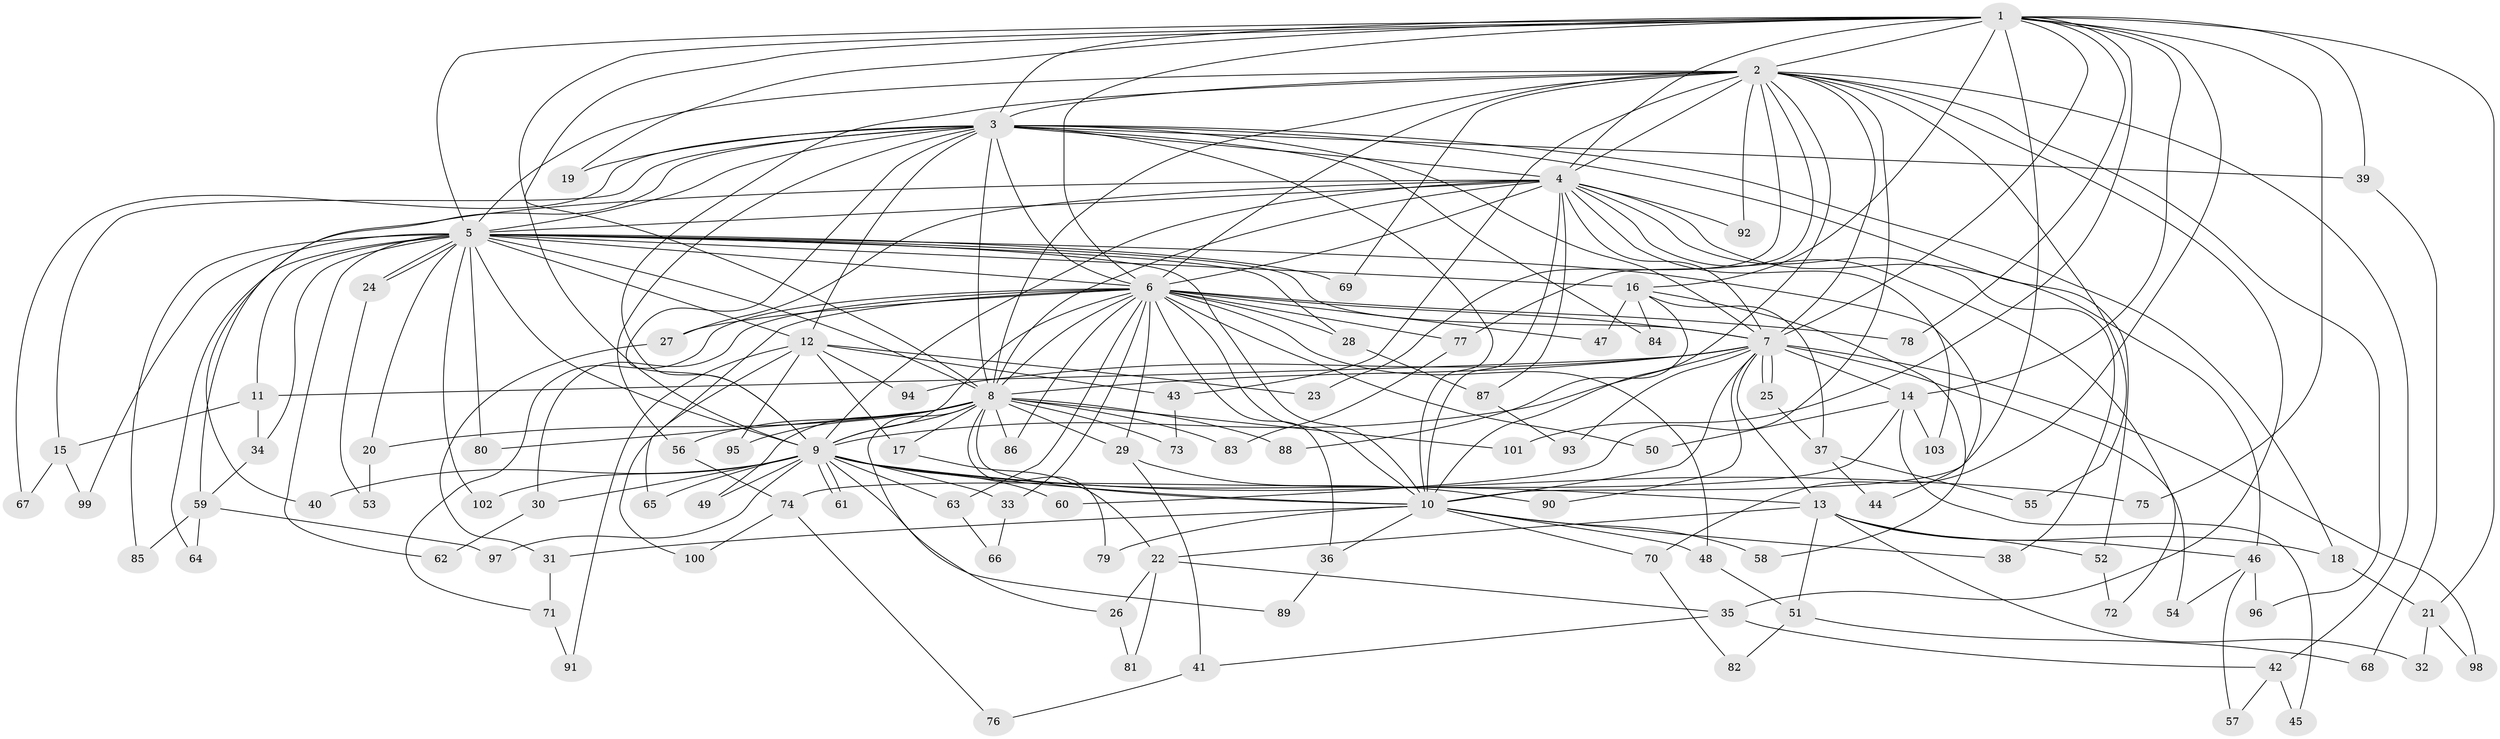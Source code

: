 // Generated by graph-tools (version 1.1) at 2025/34/03/09/25 02:34:37]
// undirected, 103 vertices, 231 edges
graph export_dot {
graph [start="1"]
  node [color=gray90,style=filled];
  1;
  2;
  3;
  4;
  5;
  6;
  7;
  8;
  9;
  10;
  11;
  12;
  13;
  14;
  15;
  16;
  17;
  18;
  19;
  20;
  21;
  22;
  23;
  24;
  25;
  26;
  27;
  28;
  29;
  30;
  31;
  32;
  33;
  34;
  35;
  36;
  37;
  38;
  39;
  40;
  41;
  42;
  43;
  44;
  45;
  46;
  47;
  48;
  49;
  50;
  51;
  52;
  53;
  54;
  55;
  56;
  57;
  58;
  59;
  60;
  61;
  62;
  63;
  64;
  65;
  66;
  67;
  68;
  69;
  70;
  71;
  72;
  73;
  74;
  75;
  76;
  77;
  78;
  79;
  80;
  81;
  82;
  83;
  84;
  85;
  86;
  87;
  88;
  89;
  90;
  91;
  92;
  93;
  94;
  95;
  96;
  97;
  98;
  99;
  100;
  101;
  102;
  103;
  1 -- 2;
  1 -- 3;
  1 -- 4;
  1 -- 5;
  1 -- 6;
  1 -- 7;
  1 -- 8;
  1 -- 9;
  1 -- 10;
  1 -- 14;
  1 -- 16;
  1 -- 19;
  1 -- 21;
  1 -- 39;
  1 -- 70;
  1 -- 75;
  1 -- 78;
  1 -- 101;
  2 -- 3;
  2 -- 4;
  2 -- 5;
  2 -- 6;
  2 -- 7;
  2 -- 8;
  2 -- 9;
  2 -- 10;
  2 -- 23;
  2 -- 35;
  2 -- 42;
  2 -- 43;
  2 -- 55;
  2 -- 60;
  2 -- 69;
  2 -- 77;
  2 -- 92;
  2 -- 96;
  3 -- 4;
  3 -- 5;
  3 -- 6;
  3 -- 7;
  3 -- 8;
  3 -- 9;
  3 -- 10;
  3 -- 12;
  3 -- 15;
  3 -- 18;
  3 -- 19;
  3 -- 39;
  3 -- 40;
  3 -- 52;
  3 -- 56;
  3 -- 67;
  3 -- 84;
  4 -- 5;
  4 -- 6;
  4 -- 7;
  4 -- 8;
  4 -- 9;
  4 -- 10;
  4 -- 27;
  4 -- 38;
  4 -- 46;
  4 -- 59;
  4 -- 72;
  4 -- 87;
  4 -- 92;
  4 -- 103;
  5 -- 6;
  5 -- 7;
  5 -- 8;
  5 -- 9;
  5 -- 10;
  5 -- 11;
  5 -- 12;
  5 -- 16;
  5 -- 20;
  5 -- 24;
  5 -- 24;
  5 -- 28;
  5 -- 34;
  5 -- 44;
  5 -- 62;
  5 -- 64;
  5 -- 69;
  5 -- 80;
  5 -- 85;
  5 -- 99;
  5 -- 102;
  6 -- 7;
  6 -- 8;
  6 -- 9;
  6 -- 10;
  6 -- 27;
  6 -- 28;
  6 -- 29;
  6 -- 30;
  6 -- 33;
  6 -- 36;
  6 -- 47;
  6 -- 48;
  6 -- 50;
  6 -- 63;
  6 -- 65;
  6 -- 71;
  6 -- 77;
  6 -- 78;
  6 -- 86;
  7 -- 8;
  7 -- 9;
  7 -- 10;
  7 -- 11;
  7 -- 13;
  7 -- 14;
  7 -- 25;
  7 -- 25;
  7 -- 54;
  7 -- 90;
  7 -- 93;
  7 -- 94;
  7 -- 98;
  8 -- 9;
  8 -- 10;
  8 -- 17;
  8 -- 20;
  8 -- 26;
  8 -- 29;
  8 -- 49;
  8 -- 56;
  8 -- 73;
  8 -- 79;
  8 -- 80;
  8 -- 83;
  8 -- 86;
  8 -- 88;
  8 -- 95;
  8 -- 101;
  9 -- 10;
  9 -- 13;
  9 -- 30;
  9 -- 33;
  9 -- 40;
  9 -- 49;
  9 -- 60;
  9 -- 61;
  9 -- 61;
  9 -- 63;
  9 -- 65;
  9 -- 75;
  9 -- 89;
  9 -- 97;
  9 -- 102;
  10 -- 31;
  10 -- 36;
  10 -- 38;
  10 -- 48;
  10 -- 58;
  10 -- 70;
  10 -- 79;
  11 -- 15;
  11 -- 34;
  12 -- 17;
  12 -- 23;
  12 -- 43;
  12 -- 91;
  12 -- 94;
  12 -- 95;
  12 -- 100;
  13 -- 18;
  13 -- 22;
  13 -- 32;
  13 -- 46;
  13 -- 51;
  13 -- 52;
  14 -- 45;
  14 -- 50;
  14 -- 74;
  14 -- 103;
  15 -- 67;
  15 -- 99;
  16 -- 37;
  16 -- 47;
  16 -- 58;
  16 -- 84;
  16 -- 88;
  17 -- 22;
  18 -- 21;
  20 -- 53;
  21 -- 32;
  21 -- 98;
  22 -- 26;
  22 -- 35;
  22 -- 81;
  24 -- 53;
  25 -- 37;
  26 -- 81;
  27 -- 31;
  28 -- 87;
  29 -- 41;
  29 -- 90;
  30 -- 62;
  31 -- 71;
  33 -- 66;
  34 -- 59;
  35 -- 41;
  35 -- 42;
  36 -- 89;
  37 -- 44;
  37 -- 55;
  39 -- 68;
  41 -- 76;
  42 -- 45;
  42 -- 57;
  43 -- 73;
  46 -- 54;
  46 -- 57;
  46 -- 96;
  48 -- 51;
  51 -- 68;
  51 -- 82;
  52 -- 72;
  56 -- 74;
  59 -- 64;
  59 -- 85;
  59 -- 97;
  63 -- 66;
  70 -- 82;
  71 -- 91;
  74 -- 76;
  74 -- 100;
  77 -- 83;
  87 -- 93;
}
